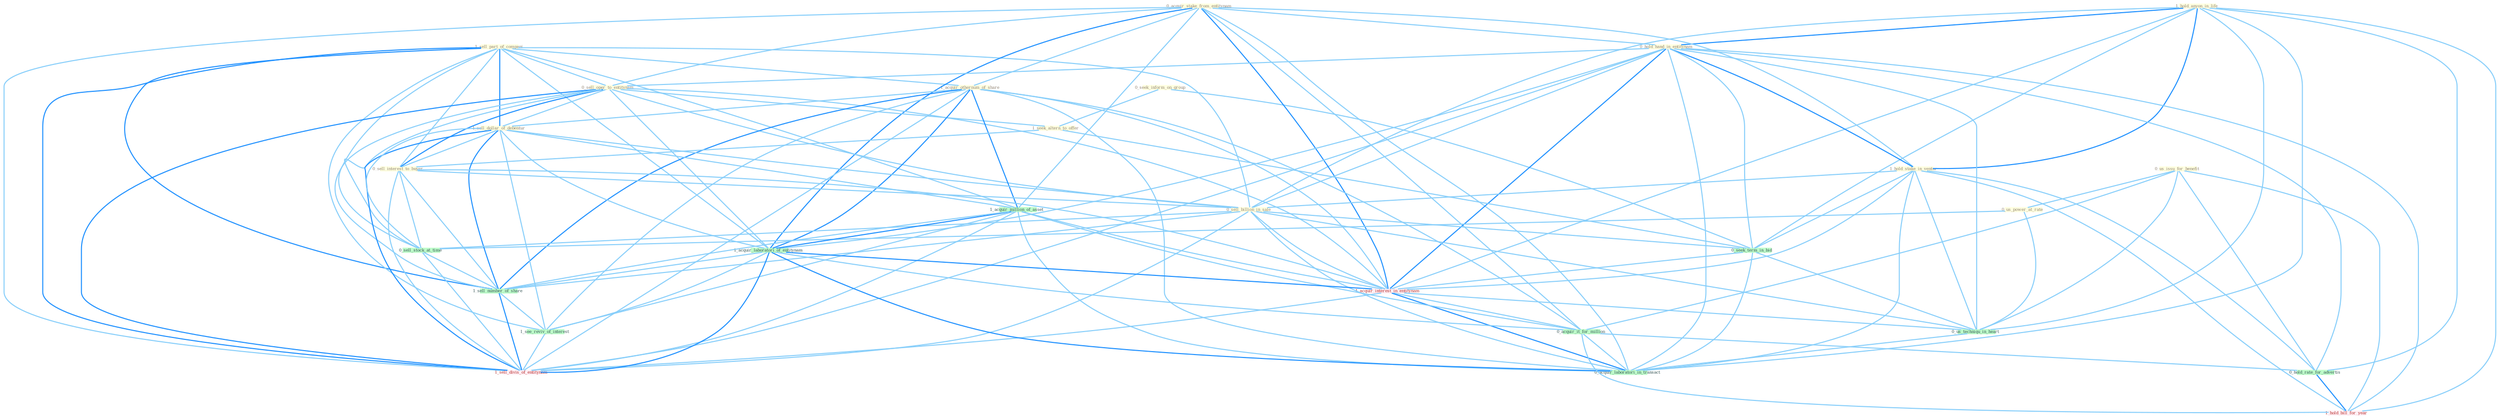 Graph G{ 
    node
    [shape=polygon,style=filled,width=.5,height=.06,color="#BDFCC9",fixedsize=true,fontsize=4,
    fontcolor="#2f4f4f"];
    {node
    [color="#ffffe0", fontcolor="#8b7d6b"] "1_sell_part_of_compani " "0_us_issu_for_benefit " "0_seek_inform_on_group " "1_hold_anyon_in_life " "0_acquir_stake_from_entitynam " "0_hold_hand_in_entitynam " "1_hold_stake_in_ventur " "0_sell_oper_to_entitynam " "1_acquir_othernum_of_share " "1_seek_altern_to_offer " "0_us_power_at_rate " "1_sell_dollar_of_debentur " "0_sell_interest_to_buyer " "0_sell_billion_in_sale "}
{node [color="#fff0f5", fontcolor="#b22222"] "1_acquir_interest_in_entitynam " "1_hold_bill_for_year " "1_sell_divis_of_entitynam "}
edge [color="#B0E2FF"];

	"1_sell_part_of_compani " -- "0_sell_oper_to_entitynam " [w="1", color="#87cefa" ];
	"1_sell_part_of_compani " -- "1_acquir_othernum_of_share " [w="1", color="#87cefa" ];
	"1_sell_part_of_compani " -- "1_sell_dollar_of_debentur " [w="2", color="#1e90ff" , len=0.8];
	"1_sell_part_of_compani " -- "0_sell_interest_to_buyer " [w="1", color="#87cefa" ];
	"1_sell_part_of_compani " -- "0_sell_billion_in_sale " [w="1", color="#87cefa" ];
	"1_sell_part_of_compani " -- "1_acquir_million_of_asset " [w="1", color="#87cefa" ];
	"1_sell_part_of_compani " -- "1_acquir_laboratori_of_entitynam " [w="1", color="#87cefa" ];
	"1_sell_part_of_compani " -- "0_sell_stock_at_time " [w="1", color="#87cefa" ];
	"1_sell_part_of_compani " -- "1_sell_number_of_share " [w="2", color="#1e90ff" , len=0.8];
	"1_sell_part_of_compani " -- "1_see_reviv_of_interest " [w="1", color="#87cefa" ];
	"1_sell_part_of_compani " -- "1_sell_divis_of_entitynam " [w="2", color="#1e90ff" , len=0.8];
	"0_us_issu_for_benefit " -- "0_us_power_at_rate " [w="1", color="#87cefa" ];
	"0_us_issu_for_benefit " -- "0_us_techniqu_in_heart " [w="1", color="#87cefa" ];
	"0_us_issu_for_benefit " -- "0_acquir_it_for_million " [w="1", color="#87cefa" ];
	"0_us_issu_for_benefit " -- "0_hold_rate_for_advertis " [w="1", color="#87cefa" ];
	"0_us_issu_for_benefit " -- "1_hold_bill_for_year " [w="1", color="#87cefa" ];
	"0_seek_inform_on_group " -- "1_seek_altern_to_offer " [w="1", color="#87cefa" ];
	"0_seek_inform_on_group " -- "0_seek_term_in_bid " [w="1", color="#87cefa" ];
	"1_hold_anyon_in_life " -- "0_hold_hand_in_entitynam " [w="2", color="#1e90ff" , len=0.8];
	"1_hold_anyon_in_life " -- "1_hold_stake_in_ventur " [w="2", color="#1e90ff" , len=0.8];
	"1_hold_anyon_in_life " -- "0_sell_billion_in_sale " [w="1", color="#87cefa" ];
	"1_hold_anyon_in_life " -- "0_seek_term_in_bid " [w="1", color="#87cefa" ];
	"1_hold_anyon_in_life " -- "1_acquir_interest_in_entitynam " [w="1", color="#87cefa" ];
	"1_hold_anyon_in_life " -- "0_us_techniqu_in_heart " [w="1", color="#87cefa" ];
	"1_hold_anyon_in_life " -- "0_hold_rate_for_advertis " [w="1", color="#87cefa" ];
	"1_hold_anyon_in_life " -- "0_acquir_laboratori_in_transact " [w="1", color="#87cefa" ];
	"1_hold_anyon_in_life " -- "1_hold_bill_for_year " [w="1", color="#87cefa" ];
	"0_acquir_stake_from_entitynam " -- "0_hold_hand_in_entitynam " [w="1", color="#87cefa" ];
	"0_acquir_stake_from_entitynam " -- "1_hold_stake_in_ventur " [w="1", color="#87cefa" ];
	"0_acquir_stake_from_entitynam " -- "0_sell_oper_to_entitynam " [w="1", color="#87cefa" ];
	"0_acquir_stake_from_entitynam " -- "1_acquir_othernum_of_share " [w="1", color="#87cefa" ];
	"0_acquir_stake_from_entitynam " -- "1_acquir_million_of_asset " [w="1", color="#87cefa" ];
	"0_acquir_stake_from_entitynam " -- "1_acquir_laboratori_of_entitynam " [w="2", color="#1e90ff" , len=0.8];
	"0_acquir_stake_from_entitynam " -- "1_acquir_interest_in_entitynam " [w="2", color="#1e90ff" , len=0.8];
	"0_acquir_stake_from_entitynam " -- "0_acquir_it_for_million " [w="1", color="#87cefa" ];
	"0_acquir_stake_from_entitynam " -- "0_acquir_laboratori_in_transact " [w="1", color="#87cefa" ];
	"0_acquir_stake_from_entitynam " -- "1_sell_divis_of_entitynam " [w="1", color="#87cefa" ];
	"0_hold_hand_in_entitynam " -- "1_hold_stake_in_ventur " [w="2", color="#1e90ff" , len=0.8];
	"0_hold_hand_in_entitynam " -- "0_sell_oper_to_entitynam " [w="1", color="#87cefa" ];
	"0_hold_hand_in_entitynam " -- "0_sell_billion_in_sale " [w="1", color="#87cefa" ];
	"0_hold_hand_in_entitynam " -- "1_acquir_laboratori_of_entitynam " [w="1", color="#87cefa" ];
	"0_hold_hand_in_entitynam " -- "0_seek_term_in_bid " [w="1", color="#87cefa" ];
	"0_hold_hand_in_entitynam " -- "1_acquir_interest_in_entitynam " [w="2", color="#1e90ff" , len=0.8];
	"0_hold_hand_in_entitynam " -- "0_us_techniqu_in_heart " [w="1", color="#87cefa" ];
	"0_hold_hand_in_entitynam " -- "0_hold_rate_for_advertis " [w="1", color="#87cefa" ];
	"0_hold_hand_in_entitynam " -- "0_acquir_laboratori_in_transact " [w="1", color="#87cefa" ];
	"0_hold_hand_in_entitynam " -- "1_hold_bill_for_year " [w="1", color="#87cefa" ];
	"0_hold_hand_in_entitynam " -- "1_sell_divis_of_entitynam " [w="1", color="#87cefa" ];
	"1_hold_stake_in_ventur " -- "0_sell_billion_in_sale " [w="1", color="#87cefa" ];
	"1_hold_stake_in_ventur " -- "0_seek_term_in_bid " [w="1", color="#87cefa" ];
	"1_hold_stake_in_ventur " -- "1_acquir_interest_in_entitynam " [w="1", color="#87cefa" ];
	"1_hold_stake_in_ventur " -- "0_us_techniqu_in_heart " [w="1", color="#87cefa" ];
	"1_hold_stake_in_ventur " -- "0_hold_rate_for_advertis " [w="1", color="#87cefa" ];
	"1_hold_stake_in_ventur " -- "0_acquir_laboratori_in_transact " [w="1", color="#87cefa" ];
	"1_hold_stake_in_ventur " -- "1_hold_bill_for_year " [w="1", color="#87cefa" ];
	"0_sell_oper_to_entitynam " -- "1_seek_altern_to_offer " [w="1", color="#87cefa" ];
	"0_sell_oper_to_entitynam " -- "1_sell_dollar_of_debentur " [w="1", color="#87cefa" ];
	"0_sell_oper_to_entitynam " -- "0_sell_interest_to_buyer " [w="2", color="#1e90ff" , len=0.8];
	"0_sell_oper_to_entitynam " -- "0_sell_billion_in_sale " [w="1", color="#87cefa" ];
	"0_sell_oper_to_entitynam " -- "1_acquir_laboratori_of_entitynam " [w="1", color="#87cefa" ];
	"0_sell_oper_to_entitynam " -- "1_acquir_interest_in_entitynam " [w="1", color="#87cefa" ];
	"0_sell_oper_to_entitynam " -- "0_sell_stock_at_time " [w="1", color="#87cefa" ];
	"0_sell_oper_to_entitynam " -- "1_sell_number_of_share " [w="1", color="#87cefa" ];
	"0_sell_oper_to_entitynam " -- "1_sell_divis_of_entitynam " [w="2", color="#1e90ff" , len=0.8];
	"1_acquir_othernum_of_share " -- "1_sell_dollar_of_debentur " [w="1", color="#87cefa" ];
	"1_acquir_othernum_of_share " -- "1_acquir_million_of_asset " [w="2", color="#1e90ff" , len=0.8];
	"1_acquir_othernum_of_share " -- "1_acquir_laboratori_of_entitynam " [w="2", color="#1e90ff" , len=0.8];
	"1_acquir_othernum_of_share " -- "1_acquir_interest_in_entitynam " [w="1", color="#87cefa" ];
	"1_acquir_othernum_of_share " -- "0_acquir_it_for_million " [w="1", color="#87cefa" ];
	"1_acquir_othernum_of_share " -- "0_acquir_laboratori_in_transact " [w="1", color="#87cefa" ];
	"1_acquir_othernum_of_share " -- "1_sell_number_of_share " [w="2", color="#1e90ff" , len=0.8];
	"1_acquir_othernum_of_share " -- "1_see_reviv_of_interest " [w="1", color="#87cefa" ];
	"1_acquir_othernum_of_share " -- "1_sell_divis_of_entitynam " [w="1", color="#87cefa" ];
	"1_seek_altern_to_offer " -- "0_sell_interest_to_buyer " [w="1", color="#87cefa" ];
	"1_seek_altern_to_offer " -- "0_seek_term_in_bid " [w="1", color="#87cefa" ];
	"0_us_power_at_rate " -- "0_us_techniqu_in_heart " [w="1", color="#87cefa" ];
	"0_us_power_at_rate " -- "0_sell_stock_at_time " [w="1", color="#87cefa" ];
	"1_sell_dollar_of_debentur " -- "0_sell_interest_to_buyer " [w="1", color="#87cefa" ];
	"1_sell_dollar_of_debentur " -- "0_sell_billion_in_sale " [w="1", color="#87cefa" ];
	"1_sell_dollar_of_debentur " -- "1_acquir_million_of_asset " [w="1", color="#87cefa" ];
	"1_sell_dollar_of_debentur " -- "1_acquir_laboratori_of_entitynam " [w="1", color="#87cefa" ];
	"1_sell_dollar_of_debentur " -- "0_sell_stock_at_time " [w="1", color="#87cefa" ];
	"1_sell_dollar_of_debentur " -- "1_sell_number_of_share " [w="2", color="#1e90ff" , len=0.8];
	"1_sell_dollar_of_debentur " -- "1_see_reviv_of_interest " [w="1", color="#87cefa" ];
	"1_sell_dollar_of_debentur " -- "1_sell_divis_of_entitynam " [w="2", color="#1e90ff" , len=0.8];
	"0_sell_interest_to_buyer " -- "0_sell_billion_in_sale " [w="1", color="#87cefa" ];
	"0_sell_interest_to_buyer " -- "1_acquir_interest_in_entitynam " [w="1", color="#87cefa" ];
	"0_sell_interest_to_buyer " -- "0_sell_stock_at_time " [w="1", color="#87cefa" ];
	"0_sell_interest_to_buyer " -- "1_sell_number_of_share " [w="1", color="#87cefa" ];
	"0_sell_interest_to_buyer " -- "1_sell_divis_of_entitynam " [w="1", color="#87cefa" ];
	"0_sell_billion_in_sale " -- "0_seek_term_in_bid " [w="1", color="#87cefa" ];
	"0_sell_billion_in_sale " -- "1_acquir_interest_in_entitynam " [w="1", color="#87cefa" ];
	"0_sell_billion_in_sale " -- "0_us_techniqu_in_heart " [w="1", color="#87cefa" ];
	"0_sell_billion_in_sale " -- "0_acquir_laboratori_in_transact " [w="1", color="#87cefa" ];
	"0_sell_billion_in_sale " -- "0_sell_stock_at_time " [w="1", color="#87cefa" ];
	"0_sell_billion_in_sale " -- "1_sell_number_of_share " [w="1", color="#87cefa" ];
	"0_sell_billion_in_sale " -- "1_sell_divis_of_entitynam " [w="1", color="#87cefa" ];
	"1_acquir_million_of_asset " -- "1_acquir_laboratori_of_entitynam " [w="2", color="#1e90ff" , len=0.8];
	"1_acquir_million_of_asset " -- "1_acquir_interest_in_entitynam " [w="1", color="#87cefa" ];
	"1_acquir_million_of_asset " -- "0_acquir_it_for_million " [w="1", color="#87cefa" ];
	"1_acquir_million_of_asset " -- "0_acquir_laboratori_in_transact " [w="1", color="#87cefa" ];
	"1_acquir_million_of_asset " -- "1_sell_number_of_share " [w="1", color="#87cefa" ];
	"1_acquir_million_of_asset " -- "1_see_reviv_of_interest " [w="1", color="#87cefa" ];
	"1_acquir_million_of_asset " -- "1_sell_divis_of_entitynam " [w="1", color="#87cefa" ];
	"1_acquir_laboratori_of_entitynam " -- "1_acquir_interest_in_entitynam " [w="2", color="#1e90ff" , len=0.8];
	"1_acquir_laboratori_of_entitynam " -- "0_acquir_it_for_million " [w="1", color="#87cefa" ];
	"1_acquir_laboratori_of_entitynam " -- "0_acquir_laboratori_in_transact " [w="2", color="#1e90ff" , len=0.8];
	"1_acquir_laboratori_of_entitynam " -- "1_sell_number_of_share " [w="1", color="#87cefa" ];
	"1_acquir_laboratori_of_entitynam " -- "1_see_reviv_of_interest " [w="1", color="#87cefa" ];
	"1_acquir_laboratori_of_entitynam " -- "1_sell_divis_of_entitynam " [w="2", color="#1e90ff" , len=0.8];
	"0_seek_term_in_bid " -- "1_acquir_interest_in_entitynam " [w="1", color="#87cefa" ];
	"0_seek_term_in_bid " -- "0_us_techniqu_in_heart " [w="1", color="#87cefa" ];
	"0_seek_term_in_bid " -- "0_acquir_laboratori_in_transact " [w="1", color="#87cefa" ];
	"1_acquir_interest_in_entitynam " -- "0_us_techniqu_in_heart " [w="1", color="#87cefa" ];
	"1_acquir_interest_in_entitynam " -- "0_acquir_it_for_million " [w="1", color="#87cefa" ];
	"1_acquir_interest_in_entitynam " -- "0_acquir_laboratori_in_transact " [w="2", color="#1e90ff" , len=0.8];
	"1_acquir_interest_in_entitynam " -- "1_sell_divis_of_entitynam " [w="1", color="#87cefa" ];
	"0_us_techniqu_in_heart " -- "0_acquir_laboratori_in_transact " [w="1", color="#87cefa" ];
	"0_acquir_it_for_million " -- "0_hold_rate_for_advertis " [w="1", color="#87cefa" ];
	"0_acquir_it_for_million " -- "0_acquir_laboratori_in_transact " [w="1", color="#87cefa" ];
	"0_acquir_it_for_million " -- "1_hold_bill_for_year " [w="1", color="#87cefa" ];
	"0_hold_rate_for_advertis " -- "1_hold_bill_for_year " [w="2", color="#1e90ff" , len=0.8];
	"0_sell_stock_at_time " -- "1_sell_number_of_share " [w="1", color="#87cefa" ];
	"0_sell_stock_at_time " -- "1_sell_divis_of_entitynam " [w="1", color="#87cefa" ];
	"1_sell_number_of_share " -- "1_see_reviv_of_interest " [w="1", color="#87cefa" ];
	"1_sell_number_of_share " -- "1_sell_divis_of_entitynam " [w="2", color="#1e90ff" , len=0.8];
	"1_see_reviv_of_interest " -- "1_sell_divis_of_entitynam " [w="1", color="#87cefa" ];
}